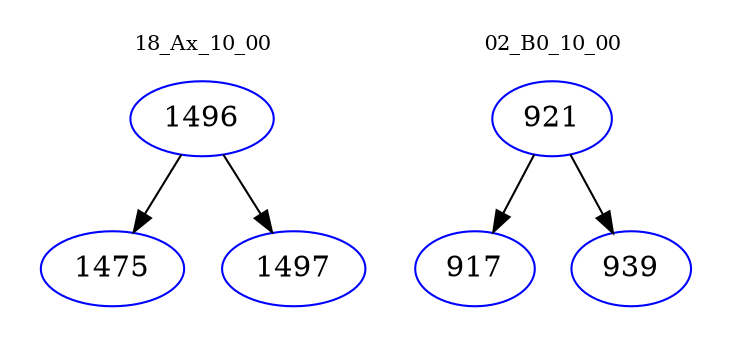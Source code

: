 digraph{
subgraph cluster_0 {
color = white
label = "18_Ax_10_00";
fontsize=10;
T0_1496 [label="1496", color="blue"]
T0_1496 -> T0_1475 [color="black"]
T0_1475 [label="1475", color="blue"]
T0_1496 -> T0_1497 [color="black"]
T0_1497 [label="1497", color="blue"]
}
subgraph cluster_1 {
color = white
label = "02_B0_10_00";
fontsize=10;
T1_921 [label="921", color="blue"]
T1_921 -> T1_917 [color="black"]
T1_917 [label="917", color="blue"]
T1_921 -> T1_939 [color="black"]
T1_939 [label="939", color="blue"]
}
}
